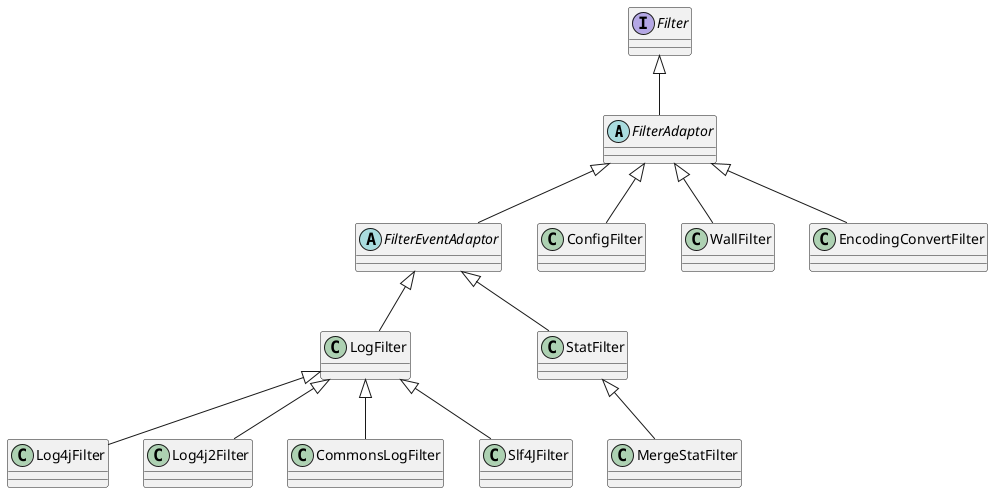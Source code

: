 @startuml

abstract class FilterAdaptor
abstract class FilterEventAdaptor
interface Filter

Filter <|-- FilterAdaptor
FilterAdaptor <|-- FilterEventAdaptor

FilterEventAdaptor <|-- LogFilter
FilterEventAdaptor <|-- StatFilter

LogFilter <|-- Log4jFilter
LogFilter <|-- Log4j2Filter
LogFilter <|-- CommonsLogFilter
LogFilter <|-- Slf4JFilter

StatFilter <|-- MergeStatFilter

FilterAdaptor <|-- ConfigFilter
FilterAdaptor <|-- WallFilter
FilterAdaptor <|-- EncodingConvertFilter

@enduml
